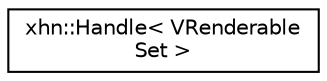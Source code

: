 digraph "Graphical Class Hierarchy"
{
  edge [fontname="Helvetica",fontsize="10",labelfontname="Helvetica",labelfontsize="10"];
  node [fontname="Helvetica",fontsize="10",shape=record];
  rankdir="LR";
  Node1 [label="xhn::Handle\< VRenderable\lSet \>",height=0.2,width=0.4,color="black", fillcolor="white", style="filled",URL="$classxhn_1_1_handle.html"];
}
